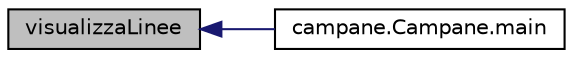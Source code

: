 digraph "visualizzaLinee"
{
 // INTERACTIVE_SVG=YES
  edge [fontname="Helvetica",fontsize="10",labelfontname="Helvetica",labelfontsize="10"];
  node [fontname="Helvetica",fontsize="10",shape=record];
  rankdir="LR";
  Node39 [label="visualizzaLinee",height=0.2,width=0.4,color="black", fillcolor="grey75", style="filled", fontcolor="black"];
  Node39 -> Node40 [dir="back",color="midnightblue",fontsize="10",style="solid",fontname="Helvetica"];
  Node40 [label="campane.Campane.main",height=0.2,width=0.4,color="black", fillcolor="white", style="filled",URL="$classcampane_1_1_campane.html#a8b260eecbaabcef8473fd87ada040682",tooltip="vengono creati i 3 thread che contengono il suono delle campane;vengono fatti partire e si fanno part..."];
}
